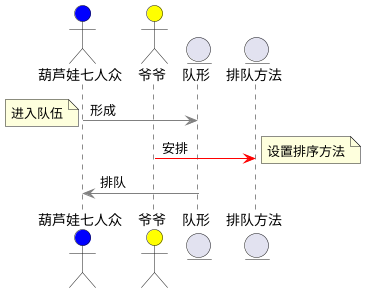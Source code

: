 @startuml
'https://plantuml.com/sequence-diagram

actor       葫芦娃七人众   as Gourds #blue
actor       爷爷  as grandpa  #yellow
entity      队形  as line
entity      排队方法 as sorter


Gourds -[#Grey]> line : 形成
note left
    进入队伍
end note

grandpa -[#Red]> sorter : 安排
note right
    设置排序方法
end note

line -[#Grey]> Gourds :排队

@enduml
